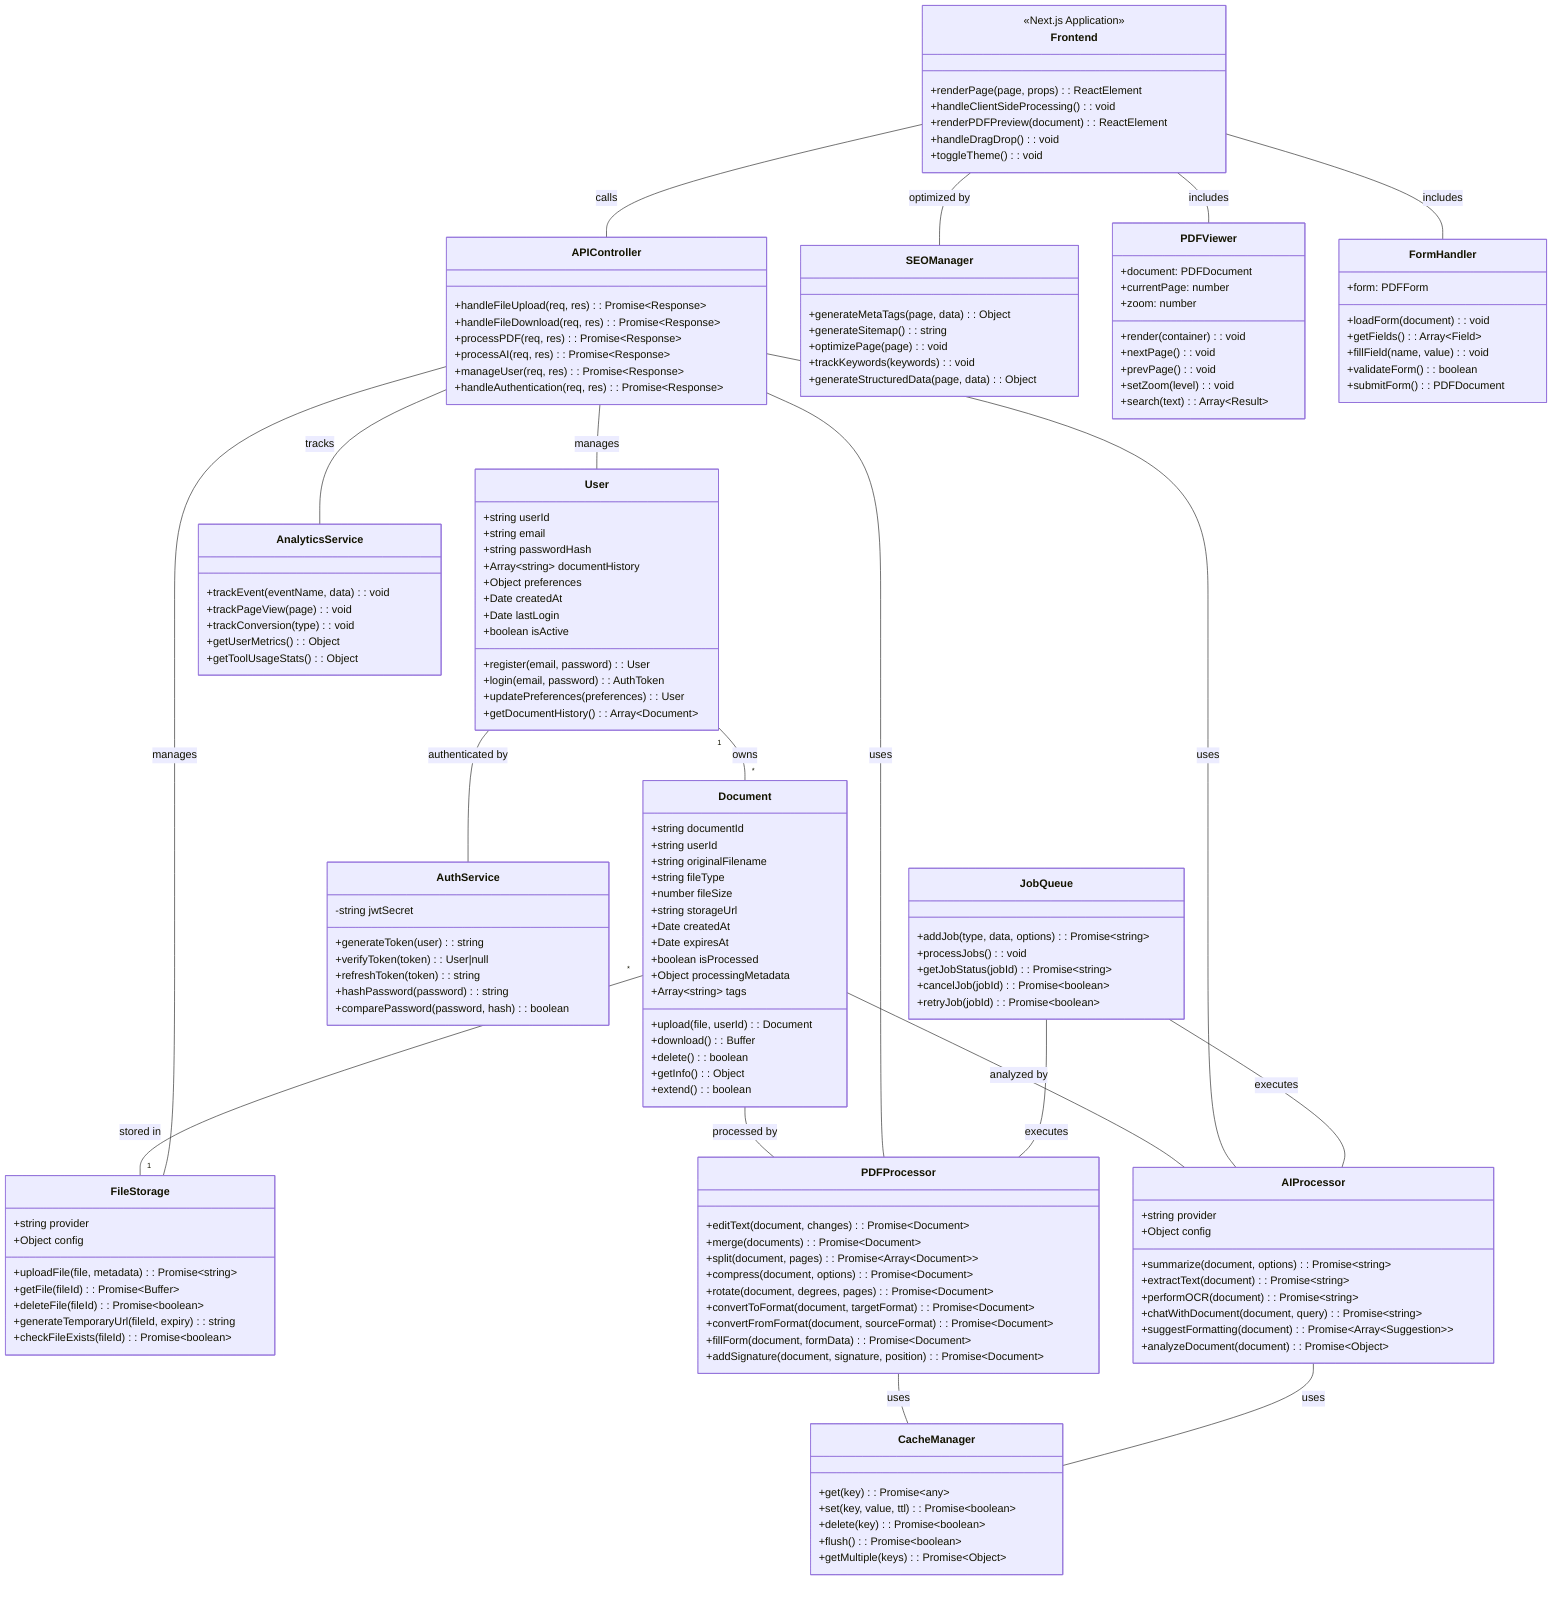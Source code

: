 classDiagram
    class User {
        +string userId
        +string email
        +string passwordHash
        +Array~string~ documentHistory
        +Object preferences
        +Date createdAt
        +Date lastLogin
        +boolean isActive
        +register(email, password): User
        +login(email, password): AuthToken
        +updatePreferences(preferences): User
        +getDocumentHistory(): Array~Document~
    }

    class Document {
        +string documentId
        +string userId
        +string originalFilename
        +string fileType
        +number fileSize
        +string storageUrl
        +Date createdAt
        +Date expiresAt
        +boolean isProcessed
        +Object processingMetadata
        +Array~string~ tags
        +upload(file, userId): Document
        +download(): Buffer
        +delete(): boolean
        +getInfo(): Object
        +extend(): boolean
    }

    class FileStorage {
        +string provider
        +Object config
        +uploadFile(file, metadata): Promise~string~
        +getFile(fileId): Promise~Buffer~
        +deleteFile(fileId): Promise~boolean~
        +generateTemporaryUrl(fileId, expiry): string
        +checkFileExists(fileId): Promise~boolean~
    }

    class PDFProcessor {
        +editText(document, changes): Promise~Document~
        +merge(documents): Promise~Document~
        +split(document, pages): Promise~Array~Document~~
        +compress(document, options): Promise~Document~
        +rotate(document, degrees, pages): Promise~Document~
        +convertToFormat(document, targetFormat): Promise~Document~
        +convertFromFormat(document, sourceFormat): Promise~Document~
        +fillForm(document, formData): Promise~Document~
        +addSignature(document, signature, position): Promise~Document~
    }

    class AIProcessor {
        +string provider
        +Object config
        +summarize(document, options): Promise~string~
        +extractText(document): Promise~string~
        +performOCR(document): Promise~string~
        +chatWithDocument(document, query): Promise~string~
        +suggestFormatting(document): Promise~Array~Suggestion~~
        +analyzeDocument(document): Promise~Object~
    }

    class AuthService {
        -string jwtSecret
        +generateToken(user): string
        +verifyToken(token): User|null
        +refreshToken(token): string
        +hashPassword(password): string
        +comparePassword(password, hash): boolean
    }

    class APIController {
        +handleFileUpload(req, res): Promise~Response~
        +handleFileDownload(req, res): Promise~Response~
        +processPDF(req, res): Promise~Response~
        +processAI(req, res): Promise~Response~
        +manageUser(req, res): Promise~Response~
        +handleAuthentication(req, res): Promise~Response~
    }

    class SEOManager {
        +generateMetaTags(page, data): Object
        +generateSitemap(): string
        +optimizePage(page): void
        +trackKeywords(keywords): void
        +generateStructuredData(page, data): Object
    }

    class AnalyticsService {
        +trackEvent(eventName, data): void
        +trackPageView(page): void
        +trackConversion(type): void
        +getUserMetrics(): Object
        +getToolUsageStats(): Object
    }

    class CacheManager {
        +get(key): Promise~any~
        +set(key, value, ttl): Promise~boolean~
        +delete(key): Promise~boolean~
        +flush(): Promise~boolean~
        +getMultiple(keys): Promise~Object~
    }

    class JobQueue {
        +addJob(type, data, options): Promise~string~
        +processJobs(): void
        +getJobStatus(jobId): Promise~string~
        +cancelJob(jobId): Promise~boolean~
        +retryJob(jobId): Promise~boolean~
    }

    class Frontend {
        <<Next.js Application>>
        +renderPage(page, props): ReactElement
        +handleClientSideProcessing(): void
        +renderPDFPreview(document): ReactElement
        +handleDragDrop(): void
        +toggleTheme(): void
    }

    class PDFViewer {
        +document: PDFDocument
        +currentPage: number
        +zoom: number
        +render(container): void
        +nextPage(): void
        +prevPage(): void
        +setZoom(level): void
        +search(text): Array~Result~
    }

    class FormHandler {
        +form: PDFForm
        +loadForm(document): void
        +getFields(): Array~Field~
        +fillField(name, value): void
        +validateForm(): boolean
        +submitForm(): PDFDocument
    }

    User "1" -- "*" Document : owns
    Document "*" -- "1" FileStorage : stored in
    Document -- PDFProcessor : processed by
    Document -- AIProcessor : analyzed by
    User -- AuthService : authenticated by
    APIController -- PDFProcessor : uses
    APIController -- AIProcessor : uses
    APIController -- FileStorage : manages
    APIController -- User : manages
    JobQueue -- PDFProcessor : executes
    JobQueue -- AIProcessor : executes
    Frontend -- APIController : calls
    Frontend -- PDFViewer : includes
    Frontend -- FormHandler : includes
    PDFProcessor -- CacheManager : uses
    AIProcessor -- CacheManager : uses
    Frontend -- SEOManager : optimized by
    APIController -- AnalyticsService : tracks